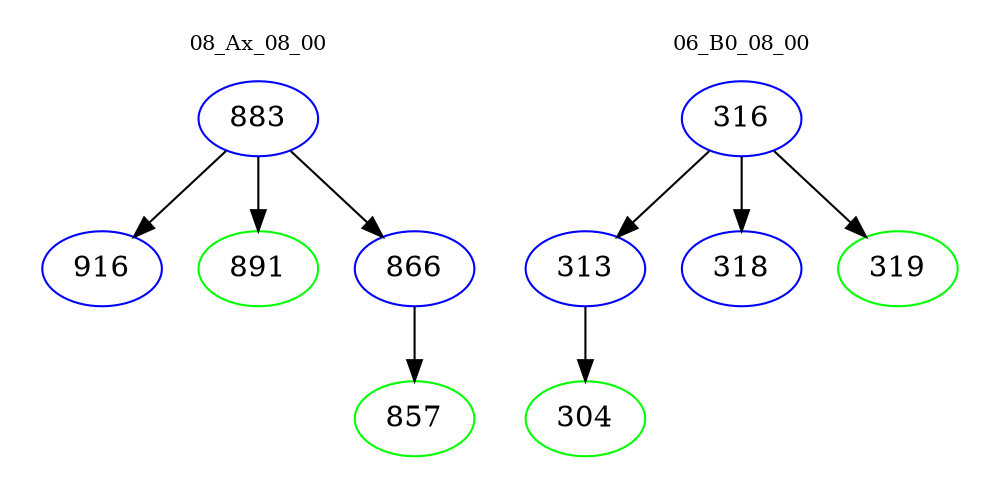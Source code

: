 digraph{
subgraph cluster_0 {
color = white
label = "08_Ax_08_00";
fontsize=10;
T0_883 [label="883", color="blue"]
T0_883 -> T0_916 [color="black"]
T0_916 [label="916", color="blue"]
T0_883 -> T0_891 [color="black"]
T0_891 [label="891", color="green"]
T0_883 -> T0_866 [color="black"]
T0_866 [label="866", color="blue"]
T0_866 -> T0_857 [color="black"]
T0_857 [label="857", color="green"]
}
subgraph cluster_1 {
color = white
label = "06_B0_08_00";
fontsize=10;
T1_316 [label="316", color="blue"]
T1_316 -> T1_313 [color="black"]
T1_313 [label="313", color="blue"]
T1_313 -> T1_304 [color="black"]
T1_304 [label="304", color="green"]
T1_316 -> T1_318 [color="black"]
T1_318 [label="318", color="blue"]
T1_316 -> T1_319 [color="black"]
T1_319 [label="319", color="green"]
}
}
